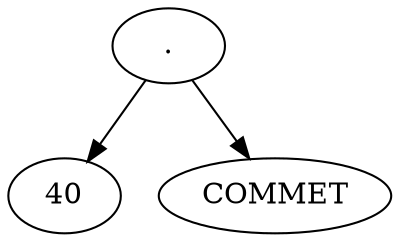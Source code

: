 digraph AST {
	NT514->N1;
	NT514->NTK514;
	N1 [ label="40" ];
	NT514 [ label="." ];
	NTK514 [ label="COMMET" ];

}
